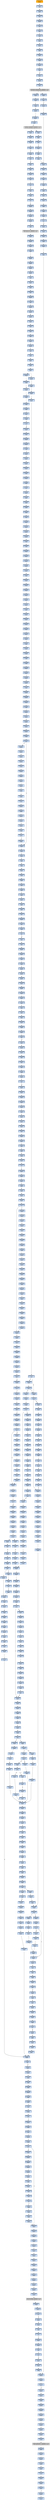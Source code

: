 strict digraph G {
	graph [bgcolor=transparent,
		name=G
	];
	node [color=lightsteelblue,
		fillcolor=lightsteelblue,
		shape=rectangle,
		style=filled
	];
	"0x0041e9c3"	[label="0x0041e9c3
movb"];
	"0x0041e9c7"	[label="0x0041e9c7
movl"];
	"0x0041e9c3" -> "0x0041e9c7"	[color="#000000"];
	"0x0041ea8b"	[label="0x0041ea8b
xorl"];
	"0x0041ea8d"	[label="0x0041ea8d
leal"];
	"0x0041ea8b" -> "0x0041ea8d"	[color="#000000"];
	"0x0041e885"	[label="0x0041e885
movl"];
	"0x0041e888"	[label="0x0041e888
movl"];
	"0x0041e885" -> "0x0041e888"	[color="#000000"];
	"0x0041eea5"	[label="0x0041eea5
movl"];
	"0x0041eea8"	[label="0x0041eea8
shll"];
	"0x0041eea5" -> "0x0041eea8"	[color="#000000"];
	"0x0041e7db"	[label="0x0041e7db
movl"];
	"0x0041e7de"	[label="0x0041e7de
movl"];
	"0x0041e7db" -> "0x0041e7de"	[color="#000000"];
	"0x0041e8ab"	[label="0x0041e8ab
addl"];
	"0x0041e8ad"	[label="0x0041e8ad
cmpl"];
	"0x0041e8ab" -> "0x0041e8ad"	[color="#000000"];
	"0x0041e9e9"	[label="0x0041e9e9
cmpl"];
	"0x0041e9ec"	[label="0x0041e9ec
jae"];
	"0x0041e9e9" -> "0x0041e9ec"	[color="#000000"];
	"0x0041ee65"	[label="0x0041ee65
jae"];
	"0x0041ee67"	[label="0x0041ee67
movl"];
	"0x0041ee65" -> "0x0041ee67"	[color="#000000",
		label=F];
	"0x0041e8e0"	[label="0x0041e8e0
movl"];
	"0x0041e8e6"	[label="0x0041e8e6
shrl"];
	"0x0041e8e0" -> "0x0041e8e6"	[color="#000000"];
	"0x0041e110"	[label="0x0041e110
pushl"];
	"0x0041e111"	[label="0x0041e111
pushl"];
	"0x0041e110" -> "0x0041e111"	[color="#000000"];
	"0x0041ef89"	[label="0x0041ef89
ret"];
	"0x0041e718"	[label="0x0041e718
testb"];
	"0x0041ef89" -> "0x0041e718"	[color="#000000"];
	"0x0041e7ee"	[label="0x0041e7ee
movl"];
	"0x0041e7f2"	[label="0x0041e7f2
subl"];
	"0x0041e7ee" -> "0x0041e7f2"	[color="#000000"];
	"0x0041eede"	[label="0x0041eede
subl"];
	"0x0041eee0"	[label="0x0041eee0
addl"];
	"0x0041eede" -> "0x0041eee0"	[color="#000000"];
	"0x0041ea44"	[label="0x0041ea44
cmpl"];
	"0x0041ea47"	[label="0x0041ea47
jae"];
	"0x0041ea44" -> "0x0041ea47"	[color="#000000"];
	"0x0041eca5"	[label="0x0041eca5
jne"];
	"0x0041ecb2"	[label="0x0041ecb2
movb"];
	"0x0041eca5" -> "0x0041ecb2"	[color="#000000",
		label=T];
	"0x0041e2c0"	[label="0x0041e2c0
addl"];
	"0x0041e2c6"	[label="0x0041e2c6
testl"];
	"0x0041e2c0" -> "0x0041e2c6"	[color="#000000"];
	"0x0041ee1f"	[label="0x0041ee1f
popl"];
	"0x0041ee20"	[label="0x0041ee20
testb"];
	"0x0041ee1f" -> "0x0041ee20"	[color="#000000"];
	"0x0041ea1b"	[label="0x0041ea1b
jmp"];
	"0x0041ea58"	[label="0x0041ea58
movl"];
	"0x0041ea1b" -> "0x0041ea58"	[color="#000000"];
	"0x0041ef39"	[label="0x0041ef39
movl"];
	"0x0041ef3d"	[label="0x0041ef3d
incl"];
	"0x0041ef39" -> "0x0041ef3d"	[color="#000000"];
	"0x0041e931"	[label="0x0041e931
movl"];
	"0x0041e935"	[label="0x0041e935
movl"];
	"0x0041e931" -> "0x0041e935"	[color="#000000"];
	"0x0041e89a"	[label="0x0041e89a
movl"];
	"0x0041e89e"	[label="0x0041e89e
leal"];
	"0x0041e89a" -> "0x0041e89e"	[color="#000000"];
	"0x0041e161"	[label="0x0041e161
movl"];
	"0x0041e163"	[label="0x0041e163
addl"];
	"0x0041e161" -> "0x0041e163"	[color="#000000"];
	"0x0041ecea"	[label="0x0041ecea
popl"];
	"0x0041eceb"	[label="0x0041eceb
addl"];
	"0x0041ecea" -> "0x0041eceb"	[color="#000000"];
	"0x0041ece6"	[label="0x0041ece6
popl"];
	"0x0041ece7"	[label="0x0041ece7
popl"];
	"0x0041ece6" -> "0x0041ece7"	[color="#000000"];
	"0x0041ea16"	[label="0x0041ea16
movb"];
	"0x0041ea19"	[label="0x0041ea19
movl"];
	"0x0041ea16" -> "0x0041ea19"	[color="#000000"];
	"0x0041ece5"	[label="0x0041ece5
popl"];
	"0x0041ece5" -> "0x0041ece6"	[color="#000000"];
	"0x0041ee22"	[label="0x0041ee22
movl"];
	"0x0041ee20" -> "0x0041ee22"	[color="#000000"];
	"0x0041ebb4"	[label="0x0041ebb4
testb"];
	"0x0041ebb6"	[label="0x0041ebb6
jne"];
	"0x0041ebb4" -> "0x0041ebb6"	[color="#000000"];
	"0x0041ea7e"	[label="0x0041ea7e
popl"];
	"0x0041ea7f"	[label="0x0041ea7f
movl"];
	"0x0041ea7e" -> "0x0041ea7f"	[color="#000000"];
	"0x0041e943"	[label="0x0041e943
cmpl"];
	"0x0041e949"	[label="0x0041e949
je"];
	"0x0041e943" -> "0x0041e949"	[color="#000000"];
	"0x0041e83c"	[label="0x0041e83c
pushl"];
	"0x0041e83d"	[label="0x0041e83d
movl"];
	"0x0041e83c" -> "0x0041e83d"	[color="#000000"];
	"0x0041e823"	[label="0x0041e823
leal"];
	"0x0041e826"	[label="0x0041e826
movl"];
	"0x0041e823" -> "0x0041e826"	[color="#000000"];
	"0x0041e042"	[label="0x0041e042
movl"];
	"0x0041e048"	[label="0x0041e048
movl"];
	"0x0041e042" -> "0x0041e048"	[color="#000000"];
	"0x0041e93d"	[label="0x0041e93d
jge"];
	"0x0041e93d" -> "0x0041e943"	[color="#000000",
		label=F];
	"0x0041e121"	[label="0x0041e121
je"];
	"0x0041e151"	[label="0x0041e151
popl"];
	"0x0041e121" -> "0x0041e151"	[color="#000000",
		label=T];
	"0x0041e17c"	[label="0x0041e17c
pushl"];
	"0x0041e181"	[label="0x0041e181
pushl"];
	"0x0041e17c" -> "0x0041e181"	[color="#000000"];
	"0x0041e90d"	[label="0x0041e90d
repz"];
	"0x0041e90f"	[label="0x0041e90f
movl"];
	"0x0041e90d" -> "0x0041e90f"	[color="#000000"];
	"0x0041e8f2"	[label="0x0041e8f2
addl"];
	"0x0041e8f4"	[label="0x0041e8f4
movb"];
	"0x0041e8f2" -> "0x0041e8f4"	[color="#000000"];
	"0x0041e0f1"	[label="0x0041e0f1
pushl"];
	"0x0041e0f7"	[label="0x0041e0f7
pushl"];
	"0x0041e0f1" -> "0x0041e0f7"	[color="#000000"];
	"0x0041ef83"	[label="0x0041ef83
movb"];
	"0x0041ef85"	[label="0x0041ef85
popl"];
	"0x0041ef83" -> "0x0041ef85"	[color="#000000"];
	"0x0041e7e0"	[label="0x0041e7e0
movl"];
	"0x0041e7e3"	[label="0x0041e7e3
cmpl"];
	"0x0041e7e0" -> "0x0041e7e3"	[color="#000000"];
	"0x0041e169"	[label="0x0041e169
movl"];
	"0x0041e163" -> "0x0041e169"	[color="#000000"];
	"0x0041e179"	[label="0x0041e179
repz"];
	"0x0041e17b"	[label="0x0041e17b
popl"];
	"0x0041e179" -> "0x0041e17b"	[color="#000000"];
	"0x0041eb74"	[label="0x0041eb74
movl"];
	"0x0041eb76"	[label="0x0041eb76
call"];
	"0x0041eb74" -> "0x0041eb76"	[color="#000000"];
	"0x0041e39a"	[label="0x0041e39a
pushl"];
	"0x0041e39d"	[label="0x0041e39d
pushl"];
	"0x0041e39a" -> "0x0041e39d"	[color="#000000"];
	"0x0041e055"	[label="0x0041e055
stosl"];
	"0x0041e056"	[label="0x0041e056
movb"];
	"0x0041e055" -> "0x0041e056"	[color="#000000"];
	"0x0041e9f9"	[label="0x0041e9f9
subl"];
	"0x0041e9fb"	[label="0x0041e9fb
shrl"];
	"0x0041e9f9" -> "0x0041e9fb"	[color="#000000"];
	"0x0041ea3b"	[label="0x0041ea3b
jae"];
	"0x0041ea3b" -> "0x0041ea44"	[color="#000000",
		label=T];
	"0x0041ea3d"	[label="0x0041ea3d
movl"];
	"0x0041ea3b" -> "0x0041ea3d"	[color="#000000",
		label=F];
	"0x0041e289"	[label="0x0041e289
jne"];
	"0x0041e292"	[label="0x0041e292
movl"];
	"0x0041e289" -> "0x0041e292"	[color="#000000",
		label=T];
	"0x0041eb9d"	[label="0x0041eb9d
cmpl"];
	"0x0041eba0"	[label="0x0041eba0
jb"];
	"0x0041eb9d" -> "0x0041eba0"	[color="#000000"];
	"0x0041eaf9"	[label="0x0041eaf9
addl"];
	"0x0041eafe"	[label="0x0041eafe
popl"];
	"0x0041eaf9" -> "0x0041eafe"	[color="#000000"];
	"0x0041e962"	[label="0x0041e962
testl"];
	"0x0041e964"	[label="0x0041e964
jbe"];
	"0x0041e962" -> "0x0041e964"	[color="#000000"];
	"0x0041e7a4"	[label="0x0041e7a4
pushl"];
	"0x0041eb76" -> "0x0041e7a4"	[color="#000000"];
	"0x0041e9db"	[label="0x0041e9db
movl"];
	"0x0041e9de"	[label="0x0041e9de
addl"];
	"0x0041e9db" -> "0x0041e9de"	[color="#000000"];
	"0x0041ee6a"	[label="0x0041ee6a
movl"];
	"0x0041ee6d"	[label="0x0041ee6d
movl"];
	"0x0041ee6a" -> "0x0041ee6d"	[color="#000000"];
	"0x0041e6c8"	[label="0x0041e6c8
movl"];
	"0x0041e6cc"	[label="0x0041e6cc
subl"];
	"0x0041e6c8" -> "0x0041e6cc"	[color="#000000"];
	"0x0041e9d9"	[label="0x0041e9d9
orl"];
	"0x0041e9d9" -> "0x0041e9db"	[color="#000000"];
	"0x0041e112"	[label="0x0041e112
movl"];
	"0x0041e114"	[label="0x0041e114
subl"];
	"0x0041e112" -> "0x0041e114"	[color="#000000"];
	"0x0041e373"	[label="0x0041e373
movl"];
	"0x0041e375"	[label="0x0041e375
movl"];
	"0x0041e373" -> "0x0041e375"	[color="#000000"];
	"0x0041e869"	[label="0x0041e869
movl"];
	"0x0041e86d"	[label="0x0041e86d
leal"];
	"0x0041e869" -> "0x0041e86d"	[color="#000000"];
	"0x0041e0fa"	[label="0x0041e0fa
pushl"];
	"0x0041e0f7" -> "0x0041e0fa"	[color="#000000"];
	"0x0041e7a5"	[label="0x0041e7a5
movl"];
	"0x0041e7a4" -> "0x0041e7a5"	[color="#000000"];
	"0x0041e9e1"	[label="0x0041e9e1
movl"];
	"0x0041e9de" -> "0x0041e9e1"	[color="#000000"];
	"0x0041e062"	[label="0x0041e062
jmp"];
	"0x0041e08d"	[label="0x0041e08d
movl"];
	"0x0041e062" -> "0x0041e08d"	[color="#000000"];
	"0x0041ea19" -> "0x0041ea1b"	[color="#000000"];
	"0x0041ebc3"	[label="0x0041ebc3
xorl"];
	"0x0041ebc5"	[label="0x0041ebc5
movl"];
	"0x0041ebc3" -> "0x0041ebc5"	[color="#000000"];
	"0x0041e05f"	[label="0x0041e05f
leal"];
	"0x0041e05f" -> "0x0041e062"	[color="#000000"];
	"0x0041ee50"	[label="0x0041ee50
andl"];
	"0x0041ee55"	[label="0x0041ee55
addl"];
	"0x0041ee50" -> "0x0041ee55"	[color="#000000"];
	"0x0041e05b"	[label="0x0041e05b
cmpb"];
	"0x0041e05d"	[label="0x0041e05d
jne"];
	"0x0041e05b" -> "0x0041e05d"	[color="#000000"];
	"0x0041ed34"	[label="0x0041ed34
movl"];
	"0x0041ed36"	[label="0x0041ed36
movb"];
	"0x0041ed34" -> "0x0041ed36"	[color="#000000"];
	"0x0041eb59"	[label="0x0041eb59
stosb"];
	"0x0041eb5a"	[label="0x0041eb5a
call"];
	"0x0041eb59" -> "0x0041eb5a"	[color="#000000"];
	"0x0041e04f"	[label="0x0041e04f
call"];
	GETPROCADDRESS_KERNEL32_DLL	[color=lightgrey,
		fillcolor=lightgrey,
		label="GETPROCADDRESS_KERNEL32_DLL
GETPROCADDRESS-KERNEL32-DLL"];
	"0x0041e04f" -> GETPROCADDRESS_KERNEL32_DLL	[color="#000000"];
	"0x0041e904"	[label="0x0041e904
shll"];
	"0x0041e907"	[label="0x0041e907
movw"];
	"0x0041e904" -> "0x0041e907"	[color="#000000"];
	"0x0041eefa"	[label="0x0041eefa
jae"];
	"0x0041ef16"	[label="0x0041ef16
movl"];
	"0x0041eefa" -> "0x0041ef16"	[color="#000000",
		label=T];
	"0x0041eefc"	[label="0x0041eefc
movl"];
	"0x0041eefa" -> "0x0041eefc"	[color="#000000",
		label=F];
	"0x0041e804"	[label="0x0041e804
addl"];
	"0x0041e806"	[label="0x0041e806
popl"];
	"0x0041e804" -> "0x0041e806"	[color="#000000"];
	"0x0041eccb"	[label="0x0041eccb
jmp"];
	"0x0041ecd4"	[label="0x0041ecd4
movl"];
	"0x0041eccb" -> "0x0041ecd4"	[color="#000000"];
	"0x0041ee49"	[label="0x0041ee49
movl"];
	"0x0041ee4c"	[label="0x0041ee4c
movl"];
	"0x0041ee49" -> "0x0041ee4c"	[color="#000000"];
	"0x0041ea89"	[label="0x0041ea89
xorl"];
	"0x0041ea89" -> "0x0041ea8b"	[color="#000000"];
	"0x0041e8c4"	[label="0x0041e8c4
movl"];
	"0x0041e8c7"	[label="0x0041e8c7
addl"];
	"0x0041e8c4" -> "0x0041e8c7"	[color="#000000"];
	"0x0041e176"	[label="0x0041e176
andl"];
	"0x0041e176" -> "0x0041e179"	[color="#000000"];
	"0x0041e05d" -> "0x0041e05f"	[color="#000000",
		label=F];
	"0x0041ecf1"	[label="0x0041ecf1
ret"];
	"0x0041eceb" -> "0x0041ecf1"	[color="#000000"];
	"0x0041e406"	[label="0x0041e406
addl"];
	"0x0041e40c"	[label="0x0041e40c
popl"];
	"0x0041e406" -> "0x0041e40c"	[color="#000000"];
	"0x0041ea9b"	[label="0x0041ea9b
movb"];
	"0x0041eaa2"	[label="0x0041eaa2
popl"];
	"0x0041ea9b" -> "0x0041eaa2"	[color="#000000"];
	"0x0041e269"	[label="0x0041e269
movl"];
	"0x0041e26f"	[label="0x0041e26f
addl"];
	"0x0041e269" -> "0x0041e26f"	[color="#000000"];
	"0x0041e8bd"	[label="0x0041e8bd
movl"];
	"0x0041e8c1"	[label="0x0041e8c1
movl"];
	"0x0041e8bd" -> "0x0041e8c1"	[color="#000000"];
	"0x0041e862"	[label="0x0041e862
jbe"];
	"0x0041e864"	[label="0x0041e864
xorl"];
	"0x0041e862" -> "0x0041e864"	[color="#000000",
		label=F];
	"0x0041ea36"	[label="0x0041ea36
jmp"];
	"0x0041ea36" -> "0x0041ea58"	[color="#000000"];
	"0x0041ee46"	[label="0x0041ee46
movl"];
	"0x0041ee46" -> "0x0041ee49"	[color="#000000"];
	"0x0041ee34"	[label="0x0041ee34
jb"];
	"0x0041ee34" -> "0x0041ee67"	[color="#000000",
		label=T];
	"0x0041ee36"	[label="0x0041ee36
movl"];
	"0x0041ee34" -> "0x0041ee36"	[color="#000000",
		label=F];
	"0x0041ea42"	[label="0x0041ea42
jmp"];
	"0x0041ea42" -> "0x0041ea58"	[color="#000000"];
	"0x0041ef4e"	[label="0x0041ef4e
movb"];
	"0x0041ef51"	[label="0x0041ef51
movl"];
	"0x0041ef4e" -> "0x0041ef51"	[color="#000000"];
	"0x0041ea84"	[label="0x0041ea84
pushl"];
	"0x0041ea85"	[label="0x0041ea85
pushl"];
	"0x0041ea84" -> "0x0041ea85"	[color="#000000"];
	"0x0041ef22"	[label="0x0041ef22
leal"];
	"0x0041ef25"	[label="0x0041ef25
movl"];
	"0x0041ef22" -> "0x0041ef25"	[color="#000000"];
	"0x0041e9cc"	[label="0x0041e9cc
movl"];
	"0x0041e9d0"	[label="0x0041e9d0
shll"];
	"0x0041e9cc" -> "0x0041e9d0"	[color="#000000"];
	"0x0041eeab"	[label="0x0041eeab
movb"];
	"0x0041eea8" -> "0x0041eeab"	[color="#000000"];
	"0x0041e88c"	[label="0x0041e88c
xorl"];
	"0x0041e888" -> "0x0041e88c"	[color="#000000"];
	"0x0041ebc7"	[label="0x0041ebc7
call"];
	"0x0041e9b0"	[label="0x0041e9b0
pushl"];
	"0x0041ebc7" -> "0x0041e9b0"	[color="#000000"];
	"0x0041e24f"	[label="0x0041e24f
orl"];
	"0x0041e251"	[label="0x0041e251
je"];
	"0x0041e24f" -> "0x0041e251"	[color="#000000"];
	"0x0041e0b7"	[label="0x0041e0b7
pushl"];
	"0x0041e0bc"	[label="0x0041e0bc
pushl"];
	"0x0041e0b7" -> "0x0041e0bc"	[color="#000000"];
	"0x0041e10f"	[label="0x0041e10f
pushl"];
	"0x0041e10f" -> "0x0041e110"	[color="#000000"];
	"0x0041ea96"	[label="0x0041ea96
call"];
	"0x0041ecf2"	[label="0x0041ecf2
call"];
	"0x0041ea96" -> "0x0041ecf2"	[color="#000000"];
	"0x0041e1c8"	[label="0x0041e1c8
je"];
	"0x0041e243"	[label="0x0041e243
movl"];
	"0x0041e1c8" -> "0x0041e243"	[color="#000000",
		label=T];
	"0x0041e892"	[label="0x0041e892
movl"];
	"0x0041e892" -> "0x0041e89a"	[color="#000000"];
	"0x0041e71a"	[label="0x0041e71a
jne"];
	"0x0041e718" -> "0x0041e71a"	[color="#000000"];
	"0x0041e966"	[label="0x0041e966
movl"];
	"0x0041e964" -> "0x0041e966"	[color="#000000",
		label=F];
	"0x0041e04a"	[label="0x0041e04a
leal"];
	"0x0041e04d"	[label="0x0041e04d
pushl"];
	"0x0041e04a" -> "0x0041e04d"	[color="#000000"];
	"0x0041e7a7"	[label="0x0041e7a7
pushl"];
	"0x0041e7a8"	[label="0x0041e7a8
movl"];
	"0x0041e7a7" -> "0x0041e7a8"	[color="#000000"];
	"0x0041e093"	[label="0x0041e093
orl"];
	"0x0041e095"	[label="0x0041e095
je"];
	"0x0041e093" -> "0x0041e095"	[color="#000000"];
	"0x0041e875"	[label="0x0041e875
movl"];
	"0x0041e877"	[label="0x0041e877
jb"];
	"0x0041e875" -> "0x0041e877"	[color="#000000"];
	"0x0041ecda"	[label="0x0041ecda
leal"];
	"0x0041ecde"	[label="0x0041ecde
movl"];
	"0x0041ecda" -> "0x0041ecde"	[color="#000000"];
	"0x0041eaff"	[label="0x0041eaff
ret"];
	"0x0041e6dc"	[label="0x0041e6dc
movl"];
	"0x0041eaff" -> "0x0041e6dc"	[color="#000000"];
	"0x0041e287"	[label="0x0041e287
testl"];
	"0x0041e287" -> "0x0041e289"	[color="#000000"];
	"0x0041ef81"	[label="0x0041ef81
popl"];
	"0x0041ef82"	[label="0x0041ef82
popl"];
	"0x0041ef81" -> "0x0041ef82"	[color="#000000"];
	"0x0041e7cb"	[label="0x0041e7cb
shll"];
	"0x0041e7ce"	[label="0x0041e7ce
andl"];
	"0x0041e7cb" -> "0x0041e7ce"	[color="#000000"];
	"0x0041ee67" -> "0x0041ee6a"	[color="#000000"];
	"0x0041eee9"	[label="0x0041eee9
movl"];
	"0x0041eeec"	[label="0x0041eeec
subl"];
	"0x0041eee9" -> "0x0041eeec"	[color="#000000"];
	"0x0041ecc3"	[label="0x0041ecc3
jne"];
	"0x0041eccd"	[label="0x0041eccd
movb"];
	"0x0041ecc3" -> "0x0041eccd"	[color="#000000",
		label=T];
	"0x0041ecc5"	[label="0x0041ecc5
incl"];
	"0x0041ecc3" -> "0x0041ecc5"	[color="#000000",
		label=F];
	"0x0041eb08"	[label="0x0041eb08
movl"];
	"0x0041eb0c"	[label="0x0041eb0c
pushl"];
	"0x0041eb08" -> "0x0041eb0c"	[color="#000000"];
	"0x0041e807"	[label="0x0041e807
movl"];
	"0x0041e80a"	[label="0x0041e80a
popl"];
	"0x0041e807" -> "0x0041e80a"	[color="#000000"];
	"0x0041e1c0"	[label="0x0041e1c0
movl"];
	"0x0041e1c6"	[label="0x0041e1c6
subl"];
	"0x0041e1c0" -> "0x0041e1c6"	[color="#000000"];
	"0x0041ecc9"	[label="0x0041ecc9
jb"];
	"0x0041ecc9" -> "0x0041eccb"	[color="#000000",
		label=F];
	"0x0041e8b3"	[label="0x0041e8b3
movl"];
	"0x0041e8ad" -> "0x0041e8b3"	[color="#000000"];
	"0x0041eb30"	[label="0x0041eb30
xorl"];
	"0x0041eb32"	[label="0x0041eb32
movl"];
	"0x0041eb30" -> "0x0041eb32"	[color="#000000"];
	"0x0041e9c9"	[label="0x0041e9c9
movl"];
	"0x0041e9c9" -> "0x0041e9cc"	[color="#000000"];
	"0x0041e87e"	[label="0x0041e87e
movl"];
	"0x0041e882"	[label="0x0041e882
movl"];
	"0x0041e87e" -> "0x0041e882"	[color="#000000"];
	"0x0041ece8"	[label="0x0041ece8
movb"];
	"0x0041ece8" -> "0x0041ecea"	[color="#000000"];
	"0x0041ece7" -> "0x0041ece8"	[color="#000000"];
	"0x0041e400"	[label="0x0041e400
movl"];
	"0x0041e405"	[label="0x0041e405
pushl"];
	"0x0041e400" -> "0x0041e405"	[color="#000000"];
	"0x0041e99c"	[label="0x0041e99c
incl"];
	"0x0041e99d"	[label="0x0041e99d
cmpl"];
	"0x0041e99c" -> "0x0041e99d"	[color="#000000"];
	"0x0041eaa3"	[label="0x0041eaa3
movl"];
	"0x0041eaa2" -> "0x0041eaa3"	[color="#000000"];
	"0x0041ea7d"	[label="0x0041ea7d
popl"];
	"0x0041ea7d" -> "0x0041ea7e"	[color="#000000"];
	"0x0041e11f"	[label="0x0041e11f
orl"];
	"0x0041e11f" -> "0x0041e121"	[color="#000000"];
	"0x0041ee41"	[label="0x0041ee41
incl"];
	"0x0041ee42"	[label="0x0041ee42
movb"];
	"0x0041ee41" -> "0x0041ee42"	[color="#000000"];
	"0x0041e840"	[label="0x0041e840
movl"];
	"0x0041e845"	[label="0x0041e845
movl"];
	"0x0041e840" -> "0x0041e845"	[color="#000000"];
	"0x0041e183"	[label="0x0041e183
pushl"];
	"0x0041e181" -> "0x0041e183"	[color="#000000"];
	"0x0041e806" -> "0x0041e807"	[color="#000000"];
	"0x0041eed1"	[label="0x0041eed1
jae"];
	"0x0041eed3"	[label="0x0041eed3
movl"];
	"0x0041eed1" -> "0x0041eed3"	[color="#000000",
		label=F];
	"0x0041e01c"	[label="0x0041e01c
subl"];
	"0x0041e022"	[label="0x0041e022
cmpl"];
	"0x0041e01c" -> "0x0041e022"	[color="#000000"];
	"0x0041e8d8"	[label="0x0041e8d8
movl"];
	"0x0041e8dc"	[label="0x0041e8dc
movl"];
	"0x0041e8d8" -> "0x0041e8dc"	[color="#000000"];
	"0x0041ece3"	[label="0x0041ece3
repz"];
	"0x0041ece3" -> "0x0041ece5"	[color="#000000"];
	"0x0041e394"	[label="0x0041e394
pushl"];
	"0x0041e395"	[label="0x0041e395
pushl"];
	"0x0041e394" -> "0x0041e395"	[color="#000000"];
	"0x0041eba8"	[label="0x0041eba8
leal"];
	"0x0041ebac"	[label="0x0041ebac
pushl"];
	"0x0041eba8" -> "0x0041ebac"	[color="#000000"];
	"0x0041ecff"	[label="0x0041ecff
ret"];
	"0x0041ecff" -> "0x0041ea9b"	[color="#000000"];
	"0x0041ee18"	[label="0x0041ee18
movb"];
	"0x0041ecff" -> "0x0041ee18"	[color="#000000"];
	"0x0041ef86"	[label="0x0041ef86
addl"];
	"0x0041ef85" -> "0x0041ef86"	[color="#000000"];
	"0x0041e11d"	[label="0x0041e11d
xorl"];
	"0x0041e11d" -> "0x0041e11f"	[color="#000000"];
	"0x0041e85c"	[label="0x0041e85c
cmpl"];
	"0x0041e85e"	[label="0x0041e85e
movl"];
	"0x0041e85c" -> "0x0041e85e"	[color="#000000"];
	"0x0041e82c"	[label="0x0041e82c
addl"];
	"0x0041e831"	[label="0x0041e831
ret"];
	"0x0041e82c" -> "0x0041e831"	[color="#000000"];
	"0x0041eb63"	[label="0x0041eb63
subl"];
	"0x0041eb69"	[label="0x0041eb69
pushl"];
	"0x0041eb63" -> "0x0041eb69"	[color="#000000"];
	"0x0041e00b"	[label="0x0041e00b
incl"];
	"0x0041e00c"	[label="0x0041e00c
pushl"];
	"0x0041e00b" -> "0x0041e00c"	[color="#000000"];
	"0x0041e80b"	[label="0x0041e80b
popl"];
	"0x0041e80a" -> "0x0041e80b"	[color="#000000"];
	"0x0041e014"	[label="0x0041e014
popl"];
	"0x0041e015"	[label="0x0041e015
movl"];
	"0x0041e014" -> "0x0041e015"	[color="#000000"];
	"0x0041ecf8"	[label="0x0041ecf8
popl"];
	"0x0041ecf2" -> "0x0041ecf8"	[color="#000000"];
	"0x0041ef7e"	[label="0x0041ef7e
movl"];
	"0x0041ef80"	[label="0x0041ef80
popl"];
	"0x0041ef7e" -> "0x0041ef80"	[color="#000000"];
	"0x0041e802"	[label="0x0041e802
shrl"];
	"0x0041e802" -> "0x0041e804"	[color="#000000"];
	"0x0041e8fe"	[label="0x0041e8fe
movl"];
	"0x0041e900"	[label="0x0041e900
movl"];
	"0x0041e8fe" -> "0x0041e900"	[color="#000000"];
	"0x0041eb02"	[label="0x0041eb02
movl"];
	"0x0041eb06"	[label="0x0041eb06
movl"];
	"0x0041eb02" -> "0x0041eb06"	[color="#000000"];
	"0x0041e8a9"	[label="0x0041e8a9
shll"];
	"0x0041e8a9" -> "0x0041e8ab"	[color="#000000"];
	"0x0041e367"	[label="0x0041e367
addl"];
	"0x0041e36e"	[label="0x0041e36e
jmp"];
	"0x0041e367" -> "0x0041e36e"	[color="#000000"];
	"0x0041ea82"	[label="0x0041ea82
popl"];
	"0x0041ea83"	[label="0x0041ea83
ret"];
	"0x0041ea82" -> "0x0041ea83"	[color="#000000"];
	"0x0041eb49"	[label="0x0041eb49
movl"];
	"0x0041eb4f"	[label="0x0041eb4f
movl"];
	"0x0041eb49" -> "0x0041eb4f"	[color="#000000"];
	"0x0041ea09"	[label="0x0041ea09
movl"];
	"0x0041ea0f"	[label="0x0041ea0f
movl"];
	"0x0041ea09" -> "0x0041ea0f"	[color="#000000"];
	"0x0041ea5a"	[label="0x0041ea5a
movl"];
	"0x0041ea5d"	[label="0x0041ea5d
addl"];
	"0x0041ea5a" -> "0x0041ea5d"	[color="#000000"];
	"0x0041e871"	[label="0x0041e871
incl"];
	"0x0041e872"	[label="0x0041e872
incl"];
	"0x0041e871" -> "0x0041e872"	[color="#000000"];
	"0x0041e271"	[label="0x0041e271
movl"];
	"0x0041e274"	[label="0x0041e274
testl"];
	"0x0041e271" -> "0x0041e274"	[color="#000000"];
	"0x0041ee24"	[label="0x0041ee24
je"];
	"0x0041ee9c"	[label="0x0041ee9c
cmpl"];
	"0x0041ee24" -> "0x0041ee9c"	[color="#000000",
		label=T];
	"0x0041ee26"	[label="0x0041ee26
cmpl"];
	"0x0041ee24" -> "0x0041ee26"	[color="#000000",
		label=F];
	"0x0041ee5a"	[label="0x0041ee5a
movl"];
	"0x0041ee5c"	[label="0x0041ee5c
cmpl"];
	"0x0041ee5a" -> "0x0041ee5c"	[color="#000000"];
	"0x0041ecb9"	[label="0x0041ecb9
xorl"];
	"0x0041ecbb"	[label="0x0041ecbb
cmpb"];
	"0x0041ecb9" -> "0x0041ecbb"	[color="#000000"];
	"0x0041eb1e"	[label="0x0041eb1e
movl"];
	"0x0041eb24"	[label="0x0041eb24
movl"];
	"0x0041eb1e" -> "0x0041eb24"	[color="#000000"];
	"0x0041ecc6"	[label="0x0041ecc6
cmpl"];
	"0x0041ecc6" -> "0x0041ecc9"	[color="#000000"];
	"0x0041e8f0"	[label="0x0041e8f0
subl"];
	"0x0041e8f0" -> "0x0041e8f2"	[color="#000000"];
	"0x0041ee74"	[label="0x0041ee74
addl"];
	"0x0041ee76"	[label="0x0041ee76
shrl"];
	"0x0041ee74" -> "0x0041ee76"	[color="#000000"];
	"0x0041eb37"	[label="0x0041eb37
movl"];
	"0x0041eb3d"	[label="0x0041eb3d
movl"];
	"0x0041eb37" -> "0x0041eb3d"	[color="#000000"];
	"0x0041eee2"	[label="0x0041eee2
shrl"];
	"0x0041eee4"	[label="0x0041eee4
movl"];
	"0x0041eee2" -> "0x0041eee4"	[color="#000000"];
	"0x0041e9c7" -> "0x0041e9c9"	[color="#000000"];
	"0x0041e008"	[label="0x0041e008
jmp"];
	"0x0041e00e"	[label="0x0041e00e
call"];
	"0x0041e008" -> "0x0041e00e"	[color="#000000"];
	"0x0041eee4" -> "0x0041eee9"	[color="#000000"];
	"0x0041ef57"	[label="0x0041ef57
movl"];
	"0x0041ef5b"	[label="0x0041ef5b
addl"];
	"0x0041ef57" -> "0x0041ef5b"	[color="#000000"];
	"0x0041e15f"	[label="0x0041e15f
movl"];
	"0x0041e15f" -> "0x0041e161"	[color="#000000"];
	"0x0041e80f"	[label="0x0041e80f
movl"];
	"0x0041e813"	[label="0x0041e813
movl"];
	"0x0041e80f" -> "0x0041e813"	[color="#000000"];
	"0x0041ea07"	[label="0x0041ea07
jae"];
	"0x0041ea07" -> "0x0041ea09"	[color="#000000",
		label=F];
	"0x0041ea1d"	[label="0x0041ea1d
cmpl"];
	"0x0041ea07" -> "0x0041ea1d"	[color="#000000",
		label=T];
	"0x0041e0be"	[label="0x0041e0be
call"];
	VIRTUALALLOC_KERNEL32_DLL	[color=lightgrey,
		fillcolor=lightgrey,
		label="VIRTUALALLOC_KERNEL32_DLL
VIRTUALALLOC-KERNEL32-DLL"];
	"0x0041e0be" -> VIRTUALALLOC_KERNEL32_DLL	[color="#000000"];
	"0x0041eb14"	[label="0x0041eb14
movl"];
	"0x0041eb1b"	[label="0x0041eb1b
movl"];
	"0x0041eb14" -> "0x0041eb1b"	[color="#000000"];
	"0x0041e9b5"	[label="0x0041e9b5
pushl"];
	"0x0041e9b6"	[label="0x0041e9b6
movl"];
	"0x0041e9b5" -> "0x0041e9b6"	[color="#000000"];
	"0x0041e72f"	[label="0x0041e72f
ret"];
	"0x0041e101"	[label="0x0041e101
movb"];
	"0x0041e72f" -> "0x0041e101"	[color="#000000"];
	"0x0041eece"	[label="0x0041eece
movl"];
	"0x0041eece" -> "0x0041eed1"	[color="#000000"];
	"0x0041e0a1"	[label="0x0041e0a1
leal"];
	"0x0041e095" -> "0x0041e0a1"	[color="#000000",
		label=T];
	"0x0041e7fd"	[label="0x0041e7fd
andl"];
	"0x0041e7fd" -> "0x0041e802"	[color="#000000"];
	"0x0041ea49"	[label="0x0041ea49
movl"];
	"0x0041ea4e"	[label="0x0041ea4e
jmp"];
	"0x0041ea49" -> "0x0041ea4e"	[color="#000000"];
	"0x0041ef63"	[label="0x0041ef63
jmp"];
	"0x0041ef70"	[label="0x0041ef70
cmpl"];
	"0x0041ef63" -> "0x0041ef70"	[color="#000000"];
	"0x0041e384"	[label="0x0041e384
jmp"];
	"0x0041e384" -> "0x0041e271"	[color="#000000"];
	"0x0041e7ad"	[label="0x0041e7ad
pushl"];
	"0x0041e7ae"	[label="0x0041e7ae
cmpl"];
	"0x0041e7ad" -> "0x0041e7ae"	[color="#000000"];
	"0x0041eeee"	[label="0x0041eeee
andl"];
	"0x0041eeec" -> "0x0041eeee"	[color="#000000"];
	"0x0041ef37"	[label="0x0041ef37
movl"];
	"0x0041ef37" -> "0x0041ef39"	[color="#000000"];
	"0x0041e108"	[label="0x0041e108
incb"];
	"0x0041e10e"	[label="0x0041e10e
pushl"];
	"0x0041e108" -> "0x0041e10e"	[color="#000000"];
	"0x0041ef4b"	[label="0x0041ef4b
incl"];
	"0x0041ef4c"	[label="0x0041ef4c
movb"];
	"0x0041ef4b" -> "0x0041ef4c"	[color="#000000"];
	"0x0041eb55"	[label="0x0041eb55
repz"];
	"0x0041eb57"	[label="0x0041eb57
movl"];
	"0x0041eb55" -> "0x0041eb57"	[color="#000000"];
	"0x0041e378"	[label="0x0041e378
movl"];
	"0x0041e37b"	[label="0x0041e37b
addl"];
	"0x0041e378" -> "0x0041e37b"	[color="#000000"];
	"0x0041e00d"	[label="0x0041e00d
ret"];
	"0x0041e00c" -> "0x0041e00d"	[color="#000000"];
	"0x0041e40d"	[label="0x0041e40d
orl"];
	"0x0041e40f"	[label="0x0041e40f
movl"];
	"0x0041e40d" -> "0x0041e40f"	[color="#000000"];
	"0x0041e86d" -> "0x0041e871"	[color="#000000"];
	"0x0041ea6a"	[label="0x0041ea6a
subl"];
	"0x0041ea6c"	[label="0x0041ea6c
subl"];
	"0x0041ea6a" -> "0x0041ea6c"	[color="#000000"];
	"0x0041ee2b"	[label="0x0041ee2b
movl"];
	"0x0041ee2e"	[label="0x0041ee2e
leal"];
	"0x0041ee2b" -> "0x0041ee2e"	[color="#000000"];
	"0x0041ee58"	[label="0x0041ee58
orl"];
	"0x0041ee58" -> "0x0041ee5a"	[color="#000000"];
	"0x0041eea2"	[label="0x0041eea2
movl"];
	"0x0041eea2" -> "0x0041eea5"	[color="#000000"];
	"0x0041ed3c"	[label="0x0041ed3c
movl"];
	"0x0041ed3e"	[label="0x0041ed3e
movl"];
	"0x0041ed3c" -> "0x0041ed3e"	[color="#000000"];
	"0x0041eab5"	[label="0x0041eab5
movl"];
	"0x0041eab9"	[label="0x0041eab9
leal"];
	"0x0041eab5" -> "0x0041eab9"	[color="#000000"];
	"0x0041e0fb"	[label="0x0041e0fb
pushl"];
	"0x0041e0fc"	[label="0x0041e0fc
call"];
	"0x0041e0fb" -> "0x0041e0fc"	[color="#000000"];
	"0x0041e7c4"	[label="0x0041e7c4
movl"];
	"0x0041e7c7"	[label="0x0041e7c7
movl"];
	"0x0041e7c4" -> "0x0041e7c7"	[color="#000000"];
	"0x0041ef6c"	[label="0x0041ef6c
testb"];
	"0x0041ecf1" -> "0x0041ef6c"	[color="#000000"];
	"0x0041ea71"	[label="0x0041ea71
movl"];
	"0x0041ea75"	[label="0x0041ea75
addl"];
	"0x0041ea71" -> "0x0041ea75"	[color="#000000"];
	"0x0041ef6e"	[label="0x0041ef6e
je"];
	"0x0041ef6e" -> "0x0041ef70"	[color="#000000",
		label=F];
	"0x0041e048" -> "0x0041e04a"	[color="#000000"];
	"0x0041e7de" -> "0x0041e7e0"	[color="#000000"];
	"0x0041eed6"	[label="0x0041eed6
movl"];
	"0x0041eed3" -> "0x0041eed6"	[color="#000000"];
	"0x0041e80c"	[label="0x0041e80c
ret"];
	"0x0041eb98"	[label="0x0041eb98
movb"];
	"0x0041e80c" -> "0x0041eb98"	[color="#000000"];
	"0x0041ee31"	[label="0x0041ee31
cmpl"];
	"0x0041ee2e" -> "0x0041ee31"	[color="#000000"];
	"0x0041e9a7"	[label="0x0041e9a7
addl"];
	"0x0041e9ad"	[label="0x0041e9ad
ret"];
	"0x0041e9a7" -> "0x0041e9ad"	[color="#000000"];
	"0x0041ea2a"	[label="0x0041ea2a
jmp"];
	"0x0041ea2a" -> "0x0041ea58"	[color="#000000"];
	"0x0041eaf8"	[label="0x0041eaf8
popl"];
	"0x0041eaf8" -> "0x0041eaf9"	[color="#000000"];
	"0x0041e0a7"	[label="0x0041e0a7
cmpl"];
	"0x0041e0aa"	[label="0x0041e0aa
je"];
	"0x0041e0a7" -> "0x0041e0aa"	[color="#000000"];
	"0x0041e058"	[label="0x0041e058
scasb"];
	"0x0041e059"	[label="0x0041e059
jne"];
	"0x0041e058" -> "0x0041e059"	[color="#000000"];
	"0x0041ef74"	[label="0x0041ef74
jb"];
	"0x0041ef7a"	[label="0x0041ef7a
movl"];
	"0x0041ef74" -> "0x0041ef7a"	[color="#000000",
		label=F];
	"0x0041e9b8"	[label="0x0041e9b8
cmpl"];
	"0x0041e9bc"	[label="0x0041e9bc
jb"];
	"0x0041e9b8" -> "0x0041e9bc"	[color="#000000"];
	"0x0041ef4c" -> "0x0041ef4e"	[color="#000000"];
	"0x0041e002"	[label="0x0041e002
call"];
	"0x0041e00a"	[label="0x0041e00a
popl"];
	"0x0041e002" -> "0x0041e00a"	[color="#000000"];
	"0x0041e1ae"	[label="0x0041e1ae
orl"];
	"0x0041e1b0"	[label="0x0041e1b0
je"];
	"0x0041e1ae" -> "0x0041e1b0"	[color="#000000"];
	"0x0041e8c9"	[label="0x0041e8c9
cmpl"];
	"0x0041e8c7" -> "0x0041e8c9"	[color="#000000"];
	"0x0041e02f"	[label="0x0041e02f
jne"];
	"0x0041e035"	[label="0x0041e035
leal"];
	"0x0041e02f" -> "0x0041e035"	[color="#000000",
		label=F];
	"0x0041e029"	[label="0x0041e029
movl"];
	"0x0041e029" -> "0x0041e02f"	[color="#000000"];
	"0x0041eca3"	[label="0x0041eca3
testb"];
	"0x0041eca3" -> "0x0041eca5"	[color="#000000"];
	"0x0041eaf1"	[label="0x0041eaf1
movl"];
	"0x0041eaf7"	[label="0x0041eaf7
popl"];
	"0x0041eaf1" -> "0x0041eaf7"	[color="#000000"];
	"0x0041e8b7"	[label="0x0041e8b7
ja"];
	"0x0041e8b3" -> "0x0041e8b7"	[color="#000000"];
	"0x0041e6eb"	[label="0x0041e6eb
pushl"];
	"0x0041e6ec"	[label="0x0041e6ec
leal"];
	"0x0041e6eb" -> "0x0041e6ec"	[color="#000000"];
	"0x0041eea0"	[label="0x0041eea0
jb"];
	"0x0041ee9c" -> "0x0041eea0"	[color="#000000"];
	"0x0041e276"	[label="0x0041e276
je"];
	"0x0041e389"	[label="0x0041e389
movl"];
	"0x0041e276" -> "0x0041e389"	[color="#000000",
		label=T];
	"0x0041e8a1"	[label="0x0041e8a1
movl"];
	"0x0041e89e" -> "0x0041e8a1"	[color="#000000"];
	"0x0041ef61"	[label="0x0041ef61
movl"];
	"0x0041ef61" -> "0x0041ef63"	[color="#000000"];
	"0x0041e117"	[label="0x0041e117
movl"];
	"0x0041e114" -> "0x0041e117"	[color="#000000"];
	"0x0041e900" -> "0x0041e904"	[color="#000000"];
	"0x0041ee82"	[label="0x0041ee82
andl"];
	"0x0041ee88"	[label="0x0041ee88
shrl"];
	"0x0041ee82" -> "0x0041ee88"	[color="#000000"];
	"0x0041e7fb"	[label="0x0041e7fb
subl"];
	"0x0041e7fb" -> "0x0041e7fd"	[color="#000000"];
	"0x0041ea65"	[label="0x0041ea65
movl"];
	"0x0041ea65" -> "0x0041ea6a"	[color="#000000"];
	"0x0041ea11"	[label="0x0041ea11
shrl"];
	"0x0041ea14"	[label="0x0041ea14
xorl"];
	"0x0041ea11" -> "0x0041ea14"	[color="#000000"];
	"0x0041eba2"	[label="0x0041eba2
leal"];
	"0x0041eba0" -> "0x0041eba2"	[color="#000000",
		label=F];
	"0x0041eb0d"	[label="0x0041eb0d
movl"];
	"0x0041eb0f"	[label="0x0041eb0f
leal"];
	"0x0041eb0d" -> "0x0041eb0f"	[color="#000000"];
	"0x0041e9a3"	[label="0x0041e9a3
popl"];
	"0x0041e9a4"	[label="0x0041e9a4
movb"];
	"0x0041e9a3" -> "0x0041e9a4"	[color="#000000"];
	"0x0041ea25"	[label="0x0041ea25
sbbl"];
	"0x0041ea27"	[label="0x0041ea27
addl"];
	"0x0041ea25" -> "0x0041ea27"	[color="#000000"];
	"0x0041eef7"	[label="0x0041eef7
cmpl"];
	"0x0041eef7" -> "0x0041eefa"	[color="#000000"];
	"0x0041e8e9"	[label="0x0041e8e9
movl"];
	"0x0041e8eb"	[label="0x0041e8eb
andl"];
	"0x0041e8e9" -> "0x0041e8eb"	[color="#000000"];
	"0x0041e8d3"	[label="0x0041e8d3
jl"];
	"0x0041e8d5"	[label="0x0041e8d5
movl"];
	"0x0041e8d3" -> "0x0041e8d5"	[color="#000000",
		label=F];
	"0x0041e922"	[label="0x0041e922
movl"];
	"0x0041e8d3" -> "0x0041e922"	[color="#000000",
		label=T];
	"0x0041e8cf"	[label="0x0041e8cf
movl"];
	"0x0041e8cf" -> "0x0041e8d3"	[color="#000000"];
	"0x0041e98f"	[label="0x0041e98f
leal"];
	"0x0041e993"	[label="0x0041e993
incl"];
	"0x0041e98f" -> "0x0041e993"	[color="#000000"];
	"0x0041ed38"	[label="0x0041ed38
movl"];
	"0x0041ed3a"	[label="0x0041ed3a
incl"];
	"0x0041ed38" -> "0x0041ed3a"	[color="#000000"];
	"0x0041ee3f"	[label="0x0041ee3f
movb"];
	"0x0041ee3f" -> "0x0041ee41"	[color="#000000"];
	"0x0041e7c2"	[label="0x0041e7c2
movl"];
	"0x0041e7c2" -> "0x0041e7c4"	[color="#000000"];
	"0x0041e7e7"	[label="0x0041e7e7
popl"];
	"0x0041e7e8"	[label="0x0041e7e8
movl"];
	"0x0041e7e7" -> "0x0041e7e8"	[color="#000000"];
	"0x0041e6ea"	[label="0x0041e6ea
pushl"];
	"0x0041e6ea" -> "0x0041e6eb"	[color="#000000"];
	"0x0041ee5f"	[label="0x0041ee5f
movl"];
	"0x0041ee62"	[label="0x0041ee62
movl"];
	"0x0041ee5f" -> "0x0041ee62"	[color="#000000"];
	"0x0041e960"	[label="0x0041e960
xorl"];
	"0x0041e960" -> "0x0041e962"	[color="#000000"];
	"0x0041e0e8"	[label="0x0041e0e8
pushl"];
	"0x0041e0e9"	[label="0x0041e0e9
movl"];
	"0x0041e0e8" -> "0x0041e0e9"	[color="#000000"];
	"0x0041e425"	[label="0x0041e425
ret"];
	"0x0041e2b3"	[label="0x0041e2b3
addl"];
	"0x0041e2b9"	[label="0x0041e2b9
movl"];
	"0x0041e2b3" -> "0x0041e2b9"	[color="#000000"];
	"0x0041e911"	[label="0x0041e911
movl"];
	"0x0041e915"	[label="0x0041e915
andl"];
	"0x0041e911" -> "0x0041e915"	[color="#000000"];
	"0x0041ea86"	[label="0x0041ea86
pushl"];
	"0x0041ea87"	[label="0x0041ea87
movl"];
	"0x0041ea86" -> "0x0041ea87"	[color="#000000"];
	"0x0041e8f8"	[label="0x0041e8f8
movb"];
	"0x0041e8fa"	[label="0x0041e8fa
movl"];
	"0x0041e8f8" -> "0x0041e8fa"	[color="#000000"];
	"0x0041eeb8"	[label="0x0041eeb8
movl"];
	"0x0041eebc"	[label="0x0041eebc
andl"];
	"0x0041eeb8" -> "0x0041eebc"	[color="#000000"];
	"0x0041e92b"	[label="0x0041e92b
addl"];
	"0x0041e92e"	[label="0x0041e92e
cmpl"];
	"0x0041e92b" -> "0x0041e92e"	[color="#000000"];
	"0x0041eed9"	[label="0x0041eed9
movl"];
	"0x0041eed6" -> "0x0041eed9"	[color="#000000"];
	"0x0041e726"	[label="0x0041e726
movl"];
	"0x0041e729"	[label="0x0041e729
addl"];
	"0x0041e726" -> "0x0041e729"	[color="#000000"];
	"0x0041e056" -> "0x0041e058"	[color="#000000"];
	"0x0041e153"	[label="0x0041e153
popl"];
	"0x0041e154"	[label="0x0041e154
popl"];
	"0x0041e153" -> "0x0041e154"	[color="#000000"];
	"0x0041e7bd"	[label="0x0041e7bd
incl"];
	"0x0041e7be"	[label="0x0041e7be
movb"];
	"0x0041e7bd" -> "0x0041e7be"	[color="#000000"];
	"0x0041e6d2"	[label="0x0041e6d2
leal"];
	"0x0041e6cc" -> "0x0041e6d2"	[color="#000000"];
	"0x0041e01a"	[label="0x0041e01a
addl"];
	"0x0041e015" -> "0x0041e01a"	[color="#000000"];
	"0x0041e84b"	[label="0x0041e84b
xorl"];
	"0x0041e845" -> "0x0041e84b"	[color="#000000"];
	"0x0041e97a"	[label="0x0041e97a
andl"];
	"0x0041e97f"	[label="0x0041e97f
movl"];
	"0x0041e97a" -> "0x0041e97f"	[color="#000000"];
	"0x0041e95a"	[label="0x0041e95a
movl"];
	"0x0041e949" -> "0x0041e95a"	[color="#000000",
		label=T];
	"0x0041e939"	[label="0x0041e939
movl"];
	"0x0041e935" -> "0x0041e939"	[color="#000000"];
	"0x0041e8f6"	[label="0x0041e8f6
movl"];
	"0x0041e8f6" -> "0x0041e8f8"	[color="#000000"];
	"0x0041ed3b"	[label="0x0041ed3b
incl"];
	"0x0041ed3b" -> "0x0041ed3c"	[color="#000000"];
	"0x0041e7be" -> "0x0041e7c2"	[color="#000000"];
	"0x0041eb57" -> "0x0041eb59"	[color="#000000"];
	"0x0041e8c1" -> "0x0041e8c4"	[color="#000000"];
	"0x0041eb72"	[label="0x0041eb72
pushl"];
	"0x0041eb72" -> "0x0041eb74"	[color="#000000"];
	"0x0041ea31"	[label="0x0041ea31
movl"];
	"0x0041ea31" -> "0x0041ea36"	[color="#000000"];
	"0x0041e826" -> "0x0041e82c"	[color="#000000"];
	"0x0041e10e" -> "0x0041e10f"	[color="#000000"];
	"0x0041e81d"	[label="0x0041e81d
movl"];
	"0x0041e81d" -> "0x0041e823"	[color="#000000"];
	"0x0041e16f"	[label="0x0041e16f
sarl"];
	"0x0041e169" -> "0x0041e16f"	[color="#000000"];
	"0x0041eaaf"	[label="0x0041eaaf
incl"];
	"0x0041eab0"	[label="0x0041eab0
cmpl"];
	"0x0041eaaf" -> "0x0041eab0"	[color="#000000"];
	"0x0041ef7a" -> "0x0041ef7e"	[color="#000000"];
	"0x0041ea05"	[label="0x0041ea05
cmpl"];
	"0x0041ea05" -> "0x0041ea07"	[color="#000000"];
	"0x0041e172"	[label="0x0041e172
repz"];
	"0x0041e174"	[label="0x0041e174
movl"];
	"0x0041e172" -> "0x0041e174"	[color="#000000"];
	"0x0041ea5f"	[label="0x0041ea5f
movl"];
	"0x0041ea5d" -> "0x0041ea5f"	[color="#000000"];
	"0x0041eb2a"	[label="0x0041eb2a
movl"];
	"0x0041eb24" -> "0x0041eb2a"	[color="#000000"];
	"0x0041e918"	[label="0x0041e918
repz"];
	"0x0041e915" -> "0x0041e918"	[color="#000000"];
	"0x0041e022" -> "0x0041e029"	[color="#000000"];
	"0x0041eec1"	[label="0x0041eec1
addl"];
	"0x0041eebc" -> "0x0041eec1"	[color="#000000"];
	"0x0041ef43"	[label="0x0041ef43
movl"];
	"0x0041ef45"	[label="0x0041ef45
jae"];
	"0x0041ef43" -> "0x0041ef45"	[color="#000000"];
	"0x0041e83b"	[label="0x0041e83b
pushl"];
	"0x0041e83b" -> "0x0041e83c"	[color="#000000"];
	"0x0041ef2b"	[label="0x0041ef2b
movl"];
	"0x0041ef25" -> "0x0041ef2b"	[color="#000000"];
	"0x0041eecb"	[label="0x0041eecb
movl"];
	"0x0041eecb" -> "0x0041eece"	[color="#000000"];
	"0x0041ecf9"	[label="0x0041ecf9
subl"];
	"0x0041ecf9" -> "0x0041ecff"	[color="#000000"];
	"0x0041ee42" -> "0x0041ee46"	[color="#000000"];
	"0x0041e873"	[label="0x0041e873
cmpl"];
	"0x0041e873" -> "0x0041e875"	[color="#000000"];
	"0x0041ea85" -> "0x0041ea86"	[color="#000000"];
	"0x0041e365"	[label="0x0041e365
movl"];
	"0x0041e365" -> "0x0041e367"	[color="#000000"];
	VIRTUALPROTECT_KERNEL32_DLL	[color=lightgrey,
		fillcolor=lightgrey,
		label="VIRTUALPROTECT_KERNEL32_DLL
VIRTUALPROTECT-KERNEL32-DLL"];
	"0x0041e3ff"	[label="0x0041e3ff
popl"];
	VIRTUALPROTECT_KERNEL32_DLL -> "0x0041e3ff"	[color="#000000"];
	"0x0041ef1c"	[label="0x0041ef1c
movl"];
	"0x0041ef16" -> "0x0041ef1c"	[color="#000000"];
	"0x0041ee95"	[label="0x0041ee95
addl"];
	"0x0041ee97"	[label="0x0041ee97
leal"];
	"0x0041ee95" -> "0x0041ee97"	[color="#000000"];
	"0x0041e0a1" -> "0x0041e0a7"	[color="#000000"];
	"0x0041e9b1"	[label="0x0041e9b1
pushl"];
	"0x0041e9b0" -> "0x0041e9b1"	[color="#000000"];
	"0x0041ee29"	[label="0x0041ee29
jb"];
	"0x0041ee29" -> "0x0041ee2b"	[color="#000000",
		label=F];
	"0x0041ee29" -> "0x0041ee9c"	[color="#000000",
		label=T];
	"0x0041e274" -> "0x0041e276"	[color="#000000"];
	"0x0041ef3e"	[label="0x0041ef3e
leal"];
	"0x0041ef3d" -> "0x0041ef3e"	[color="#000000"];
	"0x0041eb9c"	[label="0x0041eb9c
incl"];
	"0x0041eb98" -> "0x0041eb9c"	[color="#000000"];
	"0x0041e264"	[label="0x0041e264
movl"];
	"0x0041e251" -> "0x0041e264"	[color="#000000",
		label=T];
	"0x0041e96d"	[label="0x0041e96d
movb"];
	"0x0041e966" -> "0x0041e96d"	[color="#000000"];
	"0x0041e8eb" -> "0x0041e8f0"	[color="#000000"];
	"0x0041ea6e"	[label="0x0041ea6e
popl"];
	"0x0041ea6f"	[label="0x0041ea6f
shrl"];
	"0x0041ea6e" -> "0x0041ea6f"	[color="#000000"];
	"0x0041ef5d"	[label="0x0041ef5d
movl"];
	"0x0041ef5b" -> "0x0041ef5d"	[color="#000000"];
	"0x0041ef14"	[label="0x0041ef14
jmp"];
	"0x0041ef31"	[label="0x0041ef31
movl"];
	"0x0041ef14" -> "0x0041ef31"	[color="#000000"];
	"0x0041e8a5"	[label="0x0041e8a5
movl"];
	"0x0041e8a1" -> "0x0041e8a5"	[color="#000000"];
	"0x0041ef82" -> "0x0041ef83"	[color="#000000"];
	"0x0041e1c6" -> "0x0041e1c8"	[color="#000000"];
	"0x0041ee3c"	[label="0x0041ee3c
shll"];
	"0x0041ee3c" -> "0x0041ee3f"	[color="#000000"];
	"0x0041e983"	[label="0x0041e983
movl"];
	"0x0041e986"	[label="0x0041e986
xorl"];
	"0x0041e983" -> "0x0041e986"	[color="#000000"];
	"0x0041eccd" -> "0x0041ecd4"	[color="#000000"];
	"0x0041ee9a"	[label="0x0041ee9a
jmp"];
	"0x0041ee9a" -> "0x0041eef7"	[color="#000000"];
	"0x0041e6e3"	[label="0x0041e6e3
movl"];
	"0x0041e6e3" -> "0x0041e6ea"	[color="#000000"];
	"0x0041ef55"	[label="0x0041ef55
jb"];
	"0x0041ef55" -> "0x0041ef57"	[color="#000000",
		label=F];
	"0x0041eac2"	[label="0x0041eac2
call"];
	"0x0041eac2" -> "0x0041e80f"	[color="#000000"];
	"0x0041ef41"	[label="0x0041ef41
cmpl"];
	"0x0041ef3e" -> "0x0041ef41"	[color="#000000"];
	"0x0041e9b3"	[label="0x0041e9b3
movl"];
	"0x0041e9b3" -> "0x0041e9b5"	[color="#000000"];
	"0x0041e9fd"	[label="0x0041e9fd
movl"];
	"0x0041e9fb" -> "0x0041e9fd"	[color="#000000"];
	"0x0041e2b1"	[label="0x0041e2b1
addl"];
	"0x0041e2b1" -> "0x0041e2b3"	[color="#000000"];
	"0x0041ed2d"	[label="0x0041ed2d
cmpl"];
	"0x0041ed32"	[label="0x0041ed32
jae"];
	"0x0041ed2d" -> "0x0041ed32"	[color="#000000"];
	GETPROCADDRESS_KERNEL32_DLL -> "0x0041e055"	[color="#000000"];
	"0x0041e2ee"	[label="0x0041e2ee
testl"];
	GETPROCADDRESS_KERNEL32_DLL -> "0x0041e2ee"	[color="#000000"];
	"0x0041e420"	[label="0x0041e420
pushl"];
	"0x0041e420" -> "0x0041e425"	[color="#000000"];
	"0x0041e831" -> "0x0041eaf1"	[color="#000000"];
	"0x0041e92e" -> "0x0041e931"	[color="#000000"];
	"0x0041e6dc" -> "0x0041e6e3"	[color="#000000"];
	"0x0041e866"	[label="0x0041e866
movb"];
	"0x0041e866" -> "0x0041e869"	[color="#000000"];
	"0x0041e2bb"	[label="0x0041e2bb
movl"];
	"0x0041e2b9" -> "0x0041e2bb"	[color="#000000"];
	"0x0041e0eb"	[label="0x0041e0eb
addl"];
	"0x0041e0e9" -> "0x0041e0eb"	[color="#000000"];
	"0x0041eead"	[label="0x0041eead
incl"];
	"0x0041eeab" -> "0x0041eead"	[color="#000000"];
	"0x0041ecb2" -> "0x0041ecb9"	[color="#000000"];
	"0x0041e7d9"	[label="0x0041e7d9
addl"];
	"0x0041e7d9" -> "0x0041e7db"	[color="#000000"];
	"0x0041e9be"	[label="0x0041e9be
movl"];
	"0x0041e9bc" -> "0x0041e9be"	[color="#000000",
		label=F];
	"0x0041e9ee"	[label="0x0041e9ee
movl"];
	"0x0041e9bc" -> "0x0041e9ee"	[color="#000000",
		label=T];
	"0x0041ee62" -> "0x0041ee65"	[color="#000000"];
	"0x0041ee39"	[label="0x0041ee39
movl"];
	"0x0041ee39" -> "0x0041ee3c"	[color="#000000"];
	"0x0041e7f4"	[label="0x0041e7f4
shrl"];
	"0x0041e7f6"	[label="0x0041e7f6
movl"];
	"0x0041e7f4" -> "0x0041e7f6"	[color="#000000"];
	"0x0041e7b1"	[label="0x0041e7b1
jb"];
	"0x0041e7b1" -> "0x0041e7e8"	[color="#000000",
		label=T];
	"0x0041e7b3"	[label="0x0041e7b3
pushl"];
	"0x0041e7b1" -> "0x0041e7b3"	[color="#000000",
		label=F];
	"0x0041e059" -> "0x0041e05b"	[color="#000000",
		label=F];
	"0x0041e2a2"	[label="0x0041e2a2
movl"];
	"0x0041e36e" -> "0x0041e2a2"	[color="#000000"];
	"0x0041e7ae" -> "0x0041e7b1"	[color="#000000"];
	"0x0041eabc"	[label="0x0041eabc
pushl"];
	"0x0041eabd"	[label="0x0041eabd
pushl"];
	"0x0041eabc" -> "0x0041eabd"	[color="#000000"];
	"0x0041e9d3"	[label="0x0041e9d3
andl"];
	"0x0041e9d0" -> "0x0041e9d3"	[color="#000000"];
	"0x0041e0e2"	[label="0x0041e0e2
movl"];
	VIRTUALALLOC_KERNEL32_DLL -> "0x0041e0e2"	[color="#000000"];
	"0x0041ea6c" -> "0x0041ea6e"	[color="#000000"];
	"0x0041eb12"	[label="0x0041eb12
movl"];
	"0x0041eb0f" -> "0x0041eb12"	[color="#000000"];
	"0x0041e375" -> "0x0041e378"	[color="#000000"];
	"0x0041ef1c" -> "0x0041ef22"	[color="#000000"];
	"0x0041e7eb"	[label="0x0041e7eb
movl"];
	"0x0041e7e8" -> "0x0041e7eb"	[color="#000000"];
	"0x0041e2f0"	[label="0x0041e2f0
popl"];
	"0x0041e2ee" -> "0x0041e2f0"	[color="#000000"];
	"0x0041e939" -> "0x0041e93d"	[color="#000000"];
	"0x0041e7e5"	[label="0x0041e7e5
jae"];
	"0x0041e7e5" -> "0x0041e7e7"	[color="#000000",
		label=F];
	"0x0041e9c2"	[label="0x0041e9c2
incl"];
	"0x0041e9c2" -> "0x0041e9c3"	[color="#000000"];
	VIRTUALFREE_KERNEL32_DLL	[color=lightgrey,
		fillcolor=lightgrey,
		label="VIRTUALFREE_KERNEL32_DLL
VIRTUALFREE-KERNEL32-DLL"];
	"0x0041e1a8"	[label="0x0041e1a8
movl"];
	VIRTUALFREE_KERNEL32_DLL -> "0x0041e1a8"	[color="#000000"];
	"0x0041ecc5" -> "0x0041ecc6"	[color="#000000"];
	"0x0041e152"	[label="0x0041e152
popl"];
	"0x0041e151" -> "0x0041e152"	[color="#000000"];
	"0x0041ed42"	[label="0x0041ed42
jmp"];
	"0x0041ed3e" -> "0x0041ed42"	[color="#000000"];
	"0x0041e9e4"	[label="0x0041e9e4
movl"];
	"0x0041e9e1" -> "0x0041e9e4"	[color="#000000"];
	"0x0041eba2" -> "0x0041eba8"	[color="#000000"];
	"0x0041ea62"	[label="0x0041ea62
movl"];
	"0x0041ea62" -> "0x0041ea65"	[color="#000000"];
	"0x0041eaa8"	[label="0x0041eaa8
addl"];
	"0x0041eaab"	[label="0x0041eaab
shll"];
	"0x0041eaa8" -> "0x0041eaab"	[color="#000000"];
	"0x0041ef6c" -> "0x0041ef6e"	[color="#000000"];
	"0x0041e994"	[label="0x0041e994
movl"];
	"0x0041e996"	[label="0x0041e996
movl"];
	"0x0041e994" -> "0x0041e996"	[color="#000000"];
	"0x0041ed42" -> "0x0041ef70"	[color="#000000"];
	"0x0041ea3d" -> "0x0041ea42"	[color="#000000"];
	"0x0041e9a1"	[label="0x0041e9a1
popl"];
	"0x0041e9a2"	[label="0x0041e9a2
popl"];
	"0x0041e9a1" -> "0x0041e9a2"	[color="#000000"];
	"0x0041ea0f" -> "0x0041ea11"	[color="#000000"];
	"0x0041ef07"	[label="0x0041ef07
movl"];
	"0x0041ef0d"	[label="0x0041ef0d
movl"];
	"0x0041ef07" -> "0x0041ef0d"	[color="#000000"];
	"0x0041ea6f" -> "0x0041ea71"	[color="#000000"];
	"0x0041ef53"	[label="0x0041ef53
cmpl"];
	"0x0041ef53" -> "0x0041ef55"	[color="#000000"];
	"0x0041e882" -> "0x0041e885"	[color="#000000"];
	"0x0041e91a"	[label="0x0041e91a
movl"];
	"0x0041e918" -> "0x0041e91a"	[color="#000000"];
	"0x0041e8a5" -> "0x0041e8a9"	[color="#000000"];
	"0x0041e9e6"	[label="0x0041e9e6
movl"];
	"0x0041e9e4" -> "0x0041e9e6"	[color="#000000"];
	"0x0041ee22" -> "0x0041ee24"	[color="#000000"];
	"0x0041e9b2"	[label="0x0041e9b2
pushl"];
	"0x0041e9b2" -> "0x0041e9b3"	[color="#000000"];
	"0x0041e398"	[label="0x0041e398
pushl"];
	"0x0041e398" -> "0x0041e39a"	[color="#000000"];
	"0x0041ee72"	[label="0x0041ee72
subl"];
	"0x0041ee72" -> "0x0041ee74"	[color="#000000"];
	"0x0041e04e"	[label="0x0041e04e
pushl"];
	"0x0041e04d" -> "0x0041e04e"	[color="#000000"];
	"0x0041e3ff" -> "0x0041e400"	[color="#000000"];
	"0x0041e99f"	[label="0x0041e99f
jb"];
	"0x0041e99d" -> "0x0041e99f"	[color="#000000"];
	"0x0041eb6a"	[label="0x0041eb6a
movl"];
	"0x0041eb6c"	[label="0x0041eb6c
pushl"];
	"0x0041eb6a" -> "0x0041eb6c"	[color="#000000"];
	"0x0041e103"	[label="0x0041e103
cmpb"];
	"0x0041e101" -> "0x0041e103"	[color="#000000"];
	"0x0041e00e" -> "0x0041e014"	[color="#000000"];
	"0x0041ea47" -> "0x0041ea49"	[color="#000000",
		label=F];
	"0x0041ee7d"	[label="0x0041ee7d
movl"];
	"0x0041ee80"	[label="0x0041ee80
subl"];
	"0x0041ee7d" -> "0x0041ee80"	[color="#000000"];
	"0x0041ebb6" -> "0x0041ebc3"	[color="#000000",
		label=T];
	"0x0041eafe" -> "0x0041eaff"	[color="#000000"];
	"0x0041e26f" -> "0x0041e271"	[color="#000000"];
	"0x0041e111" -> "0x0041e112"	[color="#000000"];
	"0x0041e7d6"	[label="0x0041e7d6
movl"];
	"0x0041e7d6" -> "0x0041e7d9"	[color="#000000"];
	"0x0041e189"	[label="0x0041e189
call"];
	"0x0041e183" -> "0x0041e189"	[color="#000000"];
	"0x0041e415"	[label="0x0041e415
popa"];
	"0x0041e416"	[label="0x0041e416
jne"];
	"0x0041e415" -> "0x0041e416"	[color="#000000"];
	"0x0041e84d"	[label="0x0041e84d
leal"];
	"0x0041e84b" -> "0x0041e84d"	[color="#000000"];
	"0x0041ea4e" -> "0x0041ea58"	[color="#000000"];
	"0x0041ef80" -> "0x0041ef81"	[color="#000000"];
	"0x0041ea77"	[label="0x0041ea77
movl"];
	"0x0041ea75" -> "0x0041ea77"	[color="#000000"];
	"0x0041e926"	[label="0x0041e926
addl"];
	"0x0041e929"	[label="0x0041e929
incl"];
	"0x0041e926" -> "0x0041e929"	[color="#000000"];
	"0x0041ea95"	[label="0x0041ea95
pushl"];
	"0x0041ea95" -> "0x0041ea96"	[color="#000000"];
	"0x0041e71a" -> "0x0041e726"	[color="#000000",
		label=T];
	"0x0041e879"	[label="0x0041e879
movl"];
	"0x0041e877" -> "0x0041e879"	[color="#000000",
		label=F];
	"0x0041e155"	[label="0x0041e155
jmp"];
	"0x0041e154" -> "0x0041e155"	[color="#000000"];
	"0x0041eb6d"	[label="0x0041eb6d
pushl"];
	"0x0041eb6e"	[label="0x0041eb6e
leal"];
	"0x0041eb6d" -> "0x0041eb6e"	[color="#000000"];
	"0x0041eabd" -> "0x0041eac2"	[color="#000000"];
	"0x0041e85e" -> "0x0041e862"	[color="#000000"];
	"0x0041ee4c" -> "0x0041ee50"	[color="#000000"];
	"0x0041e38f"	[label="0x0041e38f
movl"];
	"0x0041e389" -> "0x0041e38f"	[color="#000000"];
	"0x0041ea58" -> "0x0041ea5a"	[color="#000000"];
	"0x0041e88e"	[label="0x0041e88e
movl"];
	"0x0041e88c" -> "0x0041e88e"	[color="#000000"];
	"0x0041ecf8" -> "0x0041ecf9"	[color="#000000"];
	"0x0041e0fc" -> "0x0041e6c8"	[color="#000000"];
	"0x0041e0eb" -> "0x0041e0f1"	[color="#000000"];
	"0x0041e03b"	[label="0x0041e03b
pushl"];
	"0x0041e03c"	[label="0x0041e03c
call"];
	"0x0041e03b" -> "0x0041e03c"	[color="#000000"];
	"0x0041e7d4"	[label="0x0041e7d4
orl"];
	"0x0041e7ce" -> "0x0041e7d4"	[color="#000000"];
	"0x0041eb12" -> "0x0041eb14"	[color="#000000"];
	"0x0041ef5d" -> "0x0041ef61"	[color="#000000"];
	"0x0041ed3a" -> "0x0041ed3b"	[color="#000000"];
	"0x0041eaf7" -> "0x0041eaf8"	[color="#000000"];
	"0x0041eec8"	[label="0x0041eec8
cmpl"];
	"0x0041eec8" -> "0x0041eecb"	[color="#000000"];
	"0x0041e396"	[label="0x0041e396
pushl"];
	"0x0041e397"	[label="0x0041e397
pushl"];
	"0x0041e396" -> "0x0041e397"	[color="#000000"];
	"0x0041eef3"	[label="0x0041eef3
shrl"];
	"0x0041eef5"	[label="0x0041eef5
addl"];
	"0x0041eef3" -> "0x0041eef5"	[color="#000000"];
	"0x0041e8d5" -> "0x0041e8d8"	[color="#000000"];
	"0x0041e2a8"	[label="0x0041e2a8
movl"];
	"0x0041e2aa"	[label="0x0041e2aa
testl"];
	"0x0041e2a8" -> "0x0041e2aa"	[color="#000000"];
	"0x0041e189" -> VIRTUALFREE_KERNEL32_DLL	[color="#000000"];
	"0x0041eaad"	[label="0x0041eaad
addl"];
	"0x0041eaab" -> "0x0041eaad"	[color="#000000"];
	"0x0041eeae"	[label="0x0041eeae
movb"];
	"0x0041eeb2"	[label="0x0041eeb2
movl"];
	"0x0041eeae" -> "0x0041eeb2"	[color="#000000"];
	"0x0041e7b9"	[label="0x0041e7b9
movl"];
	"0x0041e7bb"	[label="0x0041e7bb
movb"];
	"0x0041e7b9" -> "0x0041e7bb"	[color="#000000"];
	"0x0041e17b" -> "0x0041e17c"	[color="#000000"];
	"0x0041e106"	[label="0x0041e106
jne"];
	"0x0041e103" -> "0x0041e106"	[color="#000000"];
	"0x0041ea83" -> "0x0041ee95"	[color="#000000"];
	"0x0041ea83" -> "0x0041ed2d"	[color="#000000"];
	"0x0041ee78"	[label="0x0041ee78
movl"];
	"0x0041ee76" -> "0x0041ee78"	[color="#000000"];
	"0x0041e0fa" -> "0x0041e0fb"	[color="#000000"];
	"0x0041ef41" -> "0x0041ef43"	[color="#000000"];
	"0x0041e97f" -> "0x0041e983"	[color="#000000"];
	"0x0041eb71"	[label="0x0041eb71
pushl"];
	"0x0041eb71" -> "0x0041eb72"	[color="#000000"];
	"0x0041e0e2" -> "0x0041e0e8"	[color="#000000"];
	"0x0041e152" -> "0x0041e153"	[color="#000000"];
	"0x0041e416" -> "0x0041e420"	[color="#000000",
		label=T];
	"0x0041e035" -> "0x0041e03b"	[color="#000000"];
	GETMODULEHANDLEA_KERNEL32_DLL	[color=lightgrey,
		fillcolor=lightgrey,
		label="GETMODULEHANDLEA_KERNEL32_DLL
GETMODULEHANDLEA-KERNEL32-DLL"];
	GETMODULEHANDLEA_KERNEL32_DLL -> "0x0041e042"	[color="#000000"];
	GETMODULEHANDLEA_KERNEL32_DLL -> "0x0041e287"	[color="#000000"];
	"0x0041ea20"	[label="0x0041ea20
jae"];
	"0x0041ea1d" -> "0x0041ea20"	[color="#000000"];
	"0x0041ea00"	[label="0x0041ea00
andl"];
	"0x0041ea00" -> "0x0041ea05"	[color="#000000"];
	"0x0041e7eb" -> "0x0041e7ee"	[color="#000000"];
	"0x0041e9fd" -> "0x0041ea00"	[color="#000000"];
	"0x0041e9a6"	[label="0x0041e9a6
popl"];
	"0x0041e9a6" -> "0x0041e9a7"	[color="#000000"];
	"0x0041e0b0"	[label="0x0041e0b0
pushl"];
	"0x0041e0b2"	[label="0x0041e0b2
pushl"];
	"0x0041e0b0" -> "0x0041e0b2"	[color="#000000"];
	"0x0041e8e6" -> "0x0041e8e9"	[color="#000000"];
	"0x0041e39e"	[label="0x0041e39e
call"];
	"0x0041e39d" -> "0x0041e39e"	[color="#000000"];
	"0x0041ea14" -> "0x0041ea16"	[color="#000000"];
	"0x0041e922" -> "0x0041e926"	[color="#000000"];
	"0x0041e988"	[label="0x0041e988
movb"];
	"0x0041e986" -> "0x0041e988"	[color="#000000"];
	"0x0041e264" -> "0x0041e269"	[color="#000000"];
	"0x0041eb06" -> "0x0041eb08"	[color="#000000"];
	"0x0041e0bc" -> "0x0041e0be"	[color="#000000"];
	"0x0041e395" -> "0x0041e396"	[color="#000000"];
	"0x0041ef0d" -> "0x0041ef14"	[color="#000000"];
	"0x0041e106" -> "0x0041e108"	[color="#000000",
		label=F];
	"0x0041e106" -> "0x0041e155"	[color="#000000",
		label=T];
	"0x0041e2be"	[label="0x0041e2be
addl"];
	"0x0041e2be" -> "0x0041e2c0"	[color="#000000"];
	"0x0041ee18" -> "0x0041ee1f"	[color="#000000"];
	"0x0041e98b"	[label="0x0041e98b
movl"];
	"0x0041e988" -> "0x0041e98b"	[color="#000000"];
	"0x0041ea2c"	[label="0x0041ea2c
cmpl"];
	"0x0041ea2f"	[label="0x0041ea2f
jae"];
	"0x0041ea2c" -> "0x0041ea2f"	[color="#000000"];
	"0x0041eeee" -> "0x0041eef3"	[color="#000000"];
	"0x0041e7d4" -> "0x0041e7d6"	[color="#000000"];
	"0x0041ee6d" -> "0x0041ee72"	[color="#000000"];
	"0x0041ea20" -> "0x0041ea2c"	[color="#000000",
		label=T];
	"0x0041ea22"	[label="0x0041ea22
cmpl"];
	"0x0041ea20" -> "0x0041ea22"	[color="#000000",
		label=F];
	"0x0041e90a"	[label="0x0041e90a
shrl"];
	"0x0041e907" -> "0x0041e90a"	[color="#000000"];
	"0x0041e9e6" -> "0x0041e9e9"	[color="#000000"];
	"0x0041e7c7" -> "0x0041e7cb"	[color="#000000"];
	"0x0041ef31" -> "0x0041ef37"	[color="#000000"];
	"0x0041e879" -> "0x0041e87e"	[color="#000000"];
	"0x0041e001"	[color=lightgrey,
		fillcolor=orange,
		label="0x0041e001
pusha"];
	"0x0041e001" -> "0x0041e002"	[color="#000000"];
	"0x0041eab9" -> "0x0041eabc"	[color="#000000"];
	"0x0041ea27" -> "0x0041ea2a"	[color="#000000"];
	"0x0041e970"	[label="0x0041e970
testb"];
	"0x0041e96d" -> "0x0041e970"	[color="#000000"];
	"0x0041ed36" -> "0x0041ed38"	[color="#000000"];
	"0x0041eb9c" -> "0x0041eb9d"	[color="#000000"];
	"0x0041e88e" -> "0x0041e892"	[color="#000000"];
	"0x0041e0aa" -> "0x0041e0b0"	[color="#000000",
		label=F];
	"0x0041e9c0"	[label="0x0041e9c0
movb"];
	"0x0041e9be" -> "0x0041e9c0"	[color="#000000"];
	"0x0041e92a"	[label="0x0041e92a
decl"];
	"0x0041e929" -> "0x0041e92a"	[color="#000000"];
	"0x0041ee26" -> "0x0041ee29"	[color="#000000"];
	"0x0041e39e" -> VIRTUALPROTECT_KERNEL32_DLL	[color="#000000"];
	"0x0041e298"	[label="0x0041e298
movl"];
	"0x0041e298" -> "0x0041e2a2"	[color="#000000"];
	"0x0041ef49"	[label="0x0041ef49
subl"];
	"0x0041ef49" -> "0x0041ef4b"	[color="#000000"];
	"0x0041e2ac"	[label="0x0041e2ac
jne"];
	"0x0041e2aa" -> "0x0041e2ac"	[color="#000000"];
	"0x0041ecde" -> "0x0041ece3"	[color="#000000"];
	"0x0041e392"	[label="0x0041e392
addl"];
	"0x0041e38f" -> "0x0041e392"	[color="#000000"];
	"0x0041ef03"	[label="0x0041ef03
testl"];
	"0x0041eefc" -> "0x0041ef03"	[color="#000000"];
	"0x0041e83a"	[label="0x0041e83a
pushl"];
	"0x0041e83a" -> "0x0041e83b"	[color="#000000"];
	"0x0041e7b4"	[label="0x0041e7b4
movl"];
	"0x0041e7b3" -> "0x0041e7b4"	[color="#000000"];
	"0x0041ea93"	[label="0x0041ea93
movl"];
	"0x0041ea8d" -> "0x0041ea93"	[color="#000000"];
	"0x0041e04e" -> "0x0041e04f"	[color="#000000"];
	"0x0041ea22" -> "0x0041ea25"	[color="#000000"];
	"0x0041ebc5" -> "0x0041ebc7"	[color="#000000"];
	"0x0041e155" -> "0x0041e15f"	[color="#000000"];
	"0x0041e2f1"	[label="0x0041e2f1
jne"];
	"0x0041e2f0" -> "0x0041e2f1"	[color="#000000"];
	"0x0041ebaf"	[label="0x0041ebaf
call"];
	"0x0041e834"	[label="0x0041e834
subl"];
	"0x0041ebaf" -> "0x0041e834"	[color="#000000"];
	"0x0041eea0" -> "0x0041eea2"	[color="#000000",
		label=F];
	"0x0041eea0" -> "0x0041eed3"	[color="#000000",
		label=T];
	"0x0041e9d3" -> "0x0041e9d9"	[color="#000000"];
	"0x0041eb0c" -> "0x0041eb0d"	[color="#000000"];
	"0x0041eec4"	[label="0x0041eec4
orl"];
	"0x0041eec1" -> "0x0041eec4"	[color="#000000"];
	"0x0041e7a8" -> "0x0041e7ad"	[color="#000000"];
	"0x0041ef2b" -> "0x0041ef31"	[color="#000000"];
	"0x0041ea5f" -> "0x0041ea62"	[color="#000000"];
	"0x0041e851"	[label="0x0041e851
xorl"];
	"0x0041e853"	[label="0x0041e853
repz"];
	"0x0041e851" -> "0x0041e853"	[color="#000000"];
	"0x0041e855"	[label="0x0041e855
movl"];
	"0x0041e853" -> "0x0041e855"	[color="#000000"];
	"0x0041e9ad" -> "0x0041ebb4"	[color="#000000"];
	"0x0041e9ad" -> "0x0041eca3"	[color="#000000"];
	"0x0041e92a" -> "0x0041e92b"	[color="#000000"];
	"0x0041eb69" -> "0x0041eb6a"	[color="#000000"];
	"0x0041e1ba"	[label="0x0041e1ba
movl"];
	"0x0041e1ba" -> "0x0041e1c0"	[color="#000000"];
	"0x0041e864" -> "0x0041e866"	[color="#000000"];
	"0x0041eec6"	[label="0x0041eec6
movl"];
	"0x0041eec4" -> "0x0041eec6"	[color="#000000"];
	"0x0041e95a" -> "0x0041e960"	[color="#000000"];
	"0x0041e08d" -> "0x0041e093"	[color="#000000"];
	"0x0041e9ec" -> "0x0041e9ee"	[color="#000000",
		label=F];
	"0x0041eeb5"	[label="0x0041eeb5
movl"];
	"0x0041eeb5" -> "0x0041eeb8"	[color="#000000"];
	"0x0041e6f0"	[label="0x0041e6f0
call"];
	"0x0041e6ec" -> "0x0041e6f0"	[color="#000000"];
	"0x0041e7e3" -> "0x0041e7e5"	[color="#000000"];
	"0x0041e872" -> "0x0041e873"	[color="#000000"];
	"0x0041ee8a"	[label="0x0041ee8a
leal"];
	"0x0041ee90"	[label="0x0041ee90
call"];
	"0x0041ee8a" -> "0x0041ee90"	[color="#000000"];
	"0x0041e972"	[label="0x0041e972
je"];
	"0x0041e970" -> "0x0041e972"	[color="#000000"];
	"0x0041eb5a" -> "0x0041eb63"	[color="#000000"];
	"0x0041e84d" -> "0x0041e851"	[color="#000000"];
	"0x0041eb43"	[label="0x0041eb43
movl"];
	"0x0041eb3d" -> "0x0041eb43"	[color="#000000"];
	"0x0041e2c8"	[label="0x0041e2c8
je"];
	"0x0041e2c6" -> "0x0041e2c8"	[color="#000000"];
	"0x0041e91e"	[label="0x0041e91e
movl"];
	"0x0041e91a" -> "0x0041e91e"	[color="#000000"];
	"0x0041e7f2" -> "0x0041e7f4"	[color="#000000"];
	"0x0041e91e" -> "0x0041e922"	[color="#000000"];
	"0x0041e2a2" -> "0x0041e2a8"	[color="#000000"];
	"0x0041e6d6"	[label="0x0041e6d6
pushl"];
	"0x0041e6d2" -> "0x0041e6d6"	[color="#000000"];
	"0x0041ea93" -> "0x0041ea95"	[color="#000000"];
	"0x0041eb2a" -> "0x0041eb30"	[color="#000000"];
	"0x0041e9f1"	[label="0x0041e9f1
movl"];
	"0x0041e9f4"	[label="0x0041e9f4
movl"];
	"0x0041e9f1" -> "0x0041e9f4"	[color="#000000"];
	"0x0041ea87" -> "0x0041ea89"	[color="#000000"];
	"0x0041e8cc"	[label="0x0041e8cc
movl"];
	"0x0041e8c9" -> "0x0041e8cc"	[color="#000000"];
	"0x0041eaad" -> "0x0041eaaf"	[color="#000000"];
	"0x0041e1b0" -> "0x0041e1ba"	[color="#000000",
		label=T];
	"0x0041e174" -> "0x0041e176"	[color="#000000"];
	"0x0041e9a2" -> "0x0041e9a3"	[color="#000000"];
	"0x0041eb6e" -> "0x0041eb71"	[color="#000000"];
	"0x0041ea7f" -> "0x0041ea82"	[color="#000000"];
	"0x0041eef5" -> "0x0041eef7"	[color="#000000"];
	"0x0041e2c8" -> "0x0041e373"	[color="#000000",
		label=T];
	"0x0041e00a" -> "0x0041e00b"	[color="#000000"];
	"0x0041e7f6" -> "0x0041e7fb"	[color="#000000"];
	"0x0041e8cc" -> "0x0041e8cf"	[color="#000000"];
	"0x0041e834" -> "0x0041e83a"	[color="#000000"];
	"0x0041e00d" -> "0x0041e008"	[color="#000000"];
	"0x0041e8fa" -> "0x0041e8fe"	[color="#000000"];
	"0x0041ebad"	[label="0x0041ebad
movl"];
	"0x0041ebad" -> "0x0041ebaf"	[color="#000000"];
	"0x0041eaa3" -> "0x0041eaa8"	[color="#000000"];
	"0x0041eb43" -> "0x0041eb49"	[color="#000000"];
	"0x0041e6d7"	[label="0x0041e6d7
call"];
	"0x0041e6d7" -> "0x0041ea84"	[color="#000000"];
	"0x0041e8dc" -> "0x0041e8e0"	[color="#000000"];
	"0x0041e16f" -> "0x0041e172"	[color="#000000"];
	"0x0041e9b1" -> "0x0041e9b2"	[color="#000000"];
	"0x0041eb6c" -> "0x0041eb6d"	[color="#000000"];
	"0x0041ebac" -> "0x0041ebad"	[color="#000000"];
	"0x0041ecbb" -> "0x0041ecc3"	[color="#000000"];
	"0x0041ee90" -> "0x0041e9b0"	[color="#000000"];
	"0x0041e83f"	[label="0x0041e83f
pushl"];
	"0x0041e83f" -> "0x0041e840"	[color="#000000"];
	"0x0041e8b7" -> "0x0041e8bd"	[color="#000000",
		label=F];
	"0x0041ef05"	[label="0x0041ef05
je"];
	"0x0041ef03" -> "0x0041ef05"	[color="#000000"];
	"0x0041e40c" -> "0x0041e40d"	[color="#000000"];
	"0x0041ef47"	[label="0x0041ef47
movl"];
	"0x0041ef45" -> "0x0041ef47"	[color="#000000",
		label=F];
	"0x0041e37e"	[label="0x0041e37e
movl"];
	"0x0041e37b" -> "0x0041e37e"	[color="#000000"];
	"0x0041e397" -> "0x0041e398"	[color="#000000"];
	"0x0041e729" -> "0x0041e72f"	[color="#000000"];
	"0x0041ee5c" -> "0x0041ee5f"	[color="#000000"];
	"0x0041e392" -> "0x0041e394"	[color="#000000"];
	"0x0041ee97" -> "0x0041ee9a"	[color="#000000"];
	"0x0041ef86" -> "0x0041ef89"	[color="#000000"];
	"0x0041e2ac" -> "0x0041e2b1"	[color="#000000",
		label=T];
	"0x0041e6d6" -> "0x0041e6d7"	[color="#000000"];
	"0x0041e8f4" -> "0x0041e8f6"	[color="#000000"];
	"0x0041e292" -> "0x0041e298"	[color="#000000"];
	"0x0041e972" -> "0x0041e996"	[color="#000000",
		label=T];
	"0x0041e974"	[label="0x0041e974
movl"];
	"0x0041e972" -> "0x0041e974"	[color="#000000",
		label=F];
	"0x0041e9f4" -> "0x0041e9f9"	[color="#000000"];
	"0x0041ef51" -> "0x0041ef53"	[color="#000000"];
	"0x0041ee88" -> "0x0041ee8a"	[color="#000000"];
	"0x0041ea77" -> "0x0041ea7d"	[color="#000000"];
	"0x0041eed9" -> "0x0041eede"	[color="#000000"];
	"0x0041e7b4" -> "0x0041e7b9"	[color="#000000"];
	"0x0041eee0" -> "0x0041eee2"	[color="#000000"];
	"0x0041ee31" -> "0x0041ee34"	[color="#000000"];
	"0x0041e249"	[label="0x0041e249
movl"];
	"0x0041e249" -> "0x0041e24f"	[color="#000000"];
	"0x0041ef05" -> "0x0041ef37"	[color="#000000",
		label=T];
	"0x0041ef05" -> "0x0041ef07"	[color="#000000",
		label=F];
	"0x0041ee55" -> "0x0041ee58"	[color="#000000"];
	"0x0041e40f" -> "0x0041e415"	[color="#000000"];
	"0x0041e9c0" -> "0x0041e9c2"	[color="#000000"];
	"0x0041e996" -> "0x0041e99c"	[color="#000000"];
	"0x0041e01a" -> "0x0041e01c"	[color="#000000"];
	"0x0041e9ee" -> "0x0041e9f1"	[color="#000000"];
	"0x0041e7a5" -> "0x0041e7a7"	[color="#000000"];
	"0x0041eb32" -> "0x0041eb37"	[color="#000000"];
	"0x0041e993" -> "0x0041e994"	[color="#000000"];
	"0x0041ee80" -> "0x0041ee82"	[color="#000000"];
	"0x0041e1a8" -> "0x0041e1ae"	[color="#000000"];
	"0x0041ef47" -> "0x0041ef49"	[color="#000000"];
	"0x0041ef70" -> "0x0041ef74"	[color="#000000"];
	"0x0041e03c" -> GETMODULEHANDLEA_KERNEL32_DLL	[color="#000000"];
	"0x0041e243" -> "0x0041e249"	[color="#000000"];
	"0x0041e90a" -> "0x0041e90d"	[color="#000000"];
	"0x0041eec6" -> "0x0041eec8"	[color="#000000"];
	"0x0041e6f0" -> "0x0041eb02"	[color="#000000"];
	"0x0041e817"	[label="0x0041e817
movl"];
	"0x0041e813" -> "0x0041e817"	[color="#000000"];
	"0x0041e9b6" -> "0x0041e9b8"	[color="#000000"];
	"0x0041eeb2" -> "0x0041eeb5"	[color="#000000"];
	"0x0041e90f" -> "0x0041e911"	[color="#000000"];
	"0x0041e99f" -> "0x0041e9a1"	[color="#000000",
		label=F];
	"0x0041ea38"	[label="0x0041ea38
cmpl"];
	"0x0041ea38" -> "0x0041ea3b"	[color="#000000"];
	"0x0041eead" -> "0x0041eeae"	[color="#000000"];
	"0x0041e405" -> "0x0041e406"	[color="#000000"];
	"0x0041ee78" -> "0x0041ee7d"	[color="#000000"];
	"0x0041e7bb" -> "0x0041e7bd"	[color="#000000"];
	"0x0041ed32" -> "0x0041ed34"	[color="#000000",
		label=F];
	"0x0041eab3"	[label="0x0041eab3
jb"];
	"0x0041eab3" -> "0x0041eab5"	[color="#000000",
		label=F];
	"0x0041e37e" -> "0x0041e384"	[color="#000000"];
	"0x0041e0b2" -> "0x0041e0b7"	[color="#000000"];
	"0x0041e9a4" -> "0x0041e9a6"	[color="#000000"];
	"0x0041eb1b" -> "0x0041eb1e"	[color="#000000"];
	"0x0041ee36" -> "0x0041ee39"	[color="#000000"];
	"0x0041e855" -> "0x0041e85c"	[color="#000000"];
	"0x0041e2bb" -> "0x0041e2be"	[color="#000000"];
	"0x0041ecd4" -> "0x0041ecda"	[color="#000000"];
	"0x0041eab0" -> "0x0041eab3"	[color="#000000"];
	"0x0041e117" -> "0x0041e11d"	[color="#000000"];
	"0x0041e98b" -> "0x0041e98f"	[color="#000000"];
	"0x0041e83d" -> "0x0041e83f"	[color="#000000"];
	"0x0041e974" -> "0x0041e97a"	[color="#000000"];
	"0x0041ea2f" -> "0x0041ea31"	[color="#000000",
		label=F];
	"0x0041ea2f" -> "0x0041ea38"	[color="#000000",
		label=T];
	"0x0041e80b" -> "0x0041e80c"	[color="#000000"];
	"0x0041e2f1" -> "0x0041e365"	[color="#000000",
		label=T];
	"0x0041eb4f" -> "0x0041eb55"	[color="#000000"];
	"0x0041e817" -> "0x0041e81d"	[color="#000000"];
}
